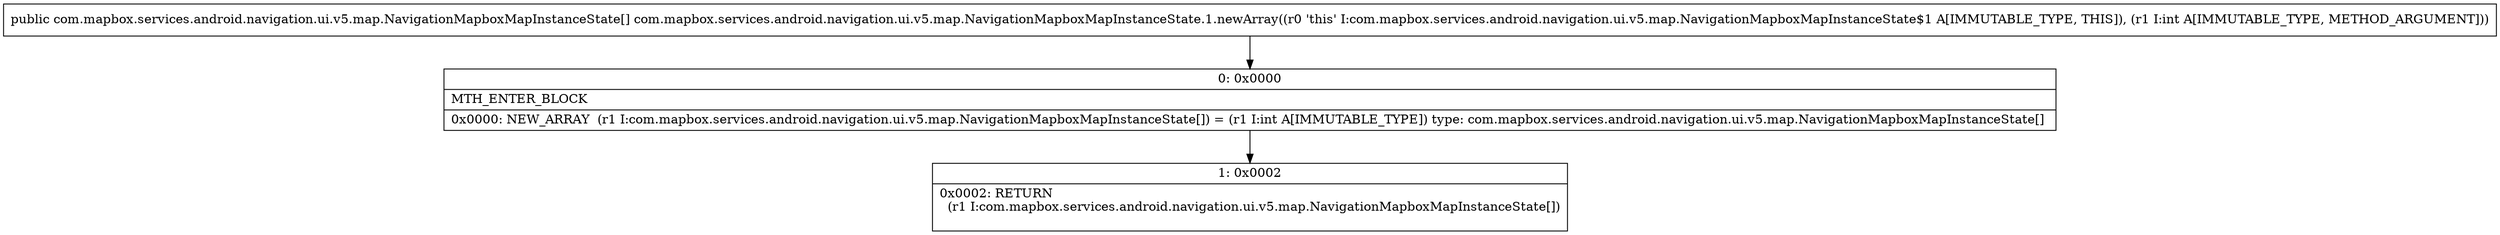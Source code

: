 digraph "CFG forcom.mapbox.services.android.navigation.ui.v5.map.NavigationMapboxMapInstanceState.1.newArray(I)[Lcom\/mapbox\/services\/android\/navigation\/ui\/v5\/map\/NavigationMapboxMapInstanceState;" {
Node_0 [shape=record,label="{0\:\ 0x0000|MTH_ENTER_BLOCK\l|0x0000: NEW_ARRAY  (r1 I:com.mapbox.services.android.navigation.ui.v5.map.NavigationMapboxMapInstanceState[]) = (r1 I:int A[IMMUTABLE_TYPE]) type: com.mapbox.services.android.navigation.ui.v5.map.NavigationMapboxMapInstanceState[] \l}"];
Node_1 [shape=record,label="{1\:\ 0x0002|0x0002: RETURN  \l  (r1 I:com.mapbox.services.android.navigation.ui.v5.map.NavigationMapboxMapInstanceState[])\l \l}"];
MethodNode[shape=record,label="{public com.mapbox.services.android.navigation.ui.v5.map.NavigationMapboxMapInstanceState[] com.mapbox.services.android.navigation.ui.v5.map.NavigationMapboxMapInstanceState.1.newArray((r0 'this' I:com.mapbox.services.android.navigation.ui.v5.map.NavigationMapboxMapInstanceState$1 A[IMMUTABLE_TYPE, THIS]), (r1 I:int A[IMMUTABLE_TYPE, METHOD_ARGUMENT])) }"];
MethodNode -> Node_0;
Node_0 -> Node_1;
}

